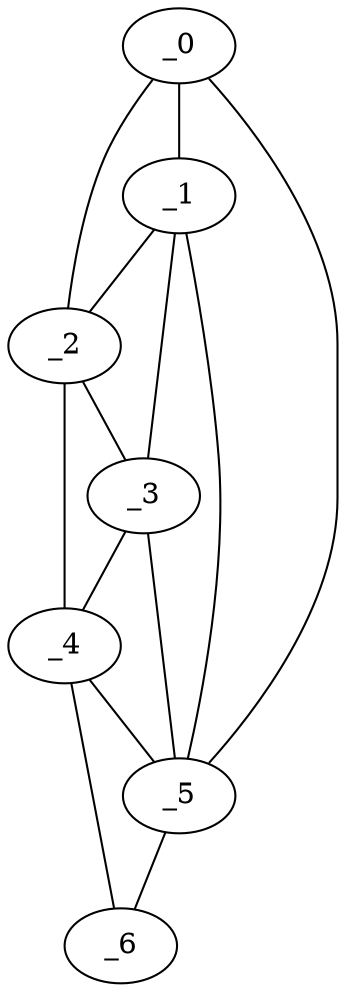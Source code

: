 graph "obj4__155.gxl" {
	_0	 [x=45,
		y=27];
	_1	 [x=54,
		y=28];
	_0 -- _1	 [valence=2];
	_2	 [x=62,
		y=20];
	_0 -- _2	 [valence=1];
	_5	 [x=76,
		y=45];
	_0 -- _5	 [valence=1];
	_1 -- _2	 [valence=1];
	_3	 [x=63,
		y=28];
	_1 -- _3	 [valence=2];
	_1 -- _5	 [valence=1];
	_2 -- _3	 [valence=1];
	_4	 [x=71,
		y=22];
	_2 -- _4	 [valence=1];
	_3 -- _4	 [valence=2];
	_3 -- _5	 [valence=1];
	_4 -- _5	 [valence=2];
	_6	 [x=100,
		y=43];
	_4 -- _6	 [valence=1];
	_5 -- _6	 [valence=1];
}

